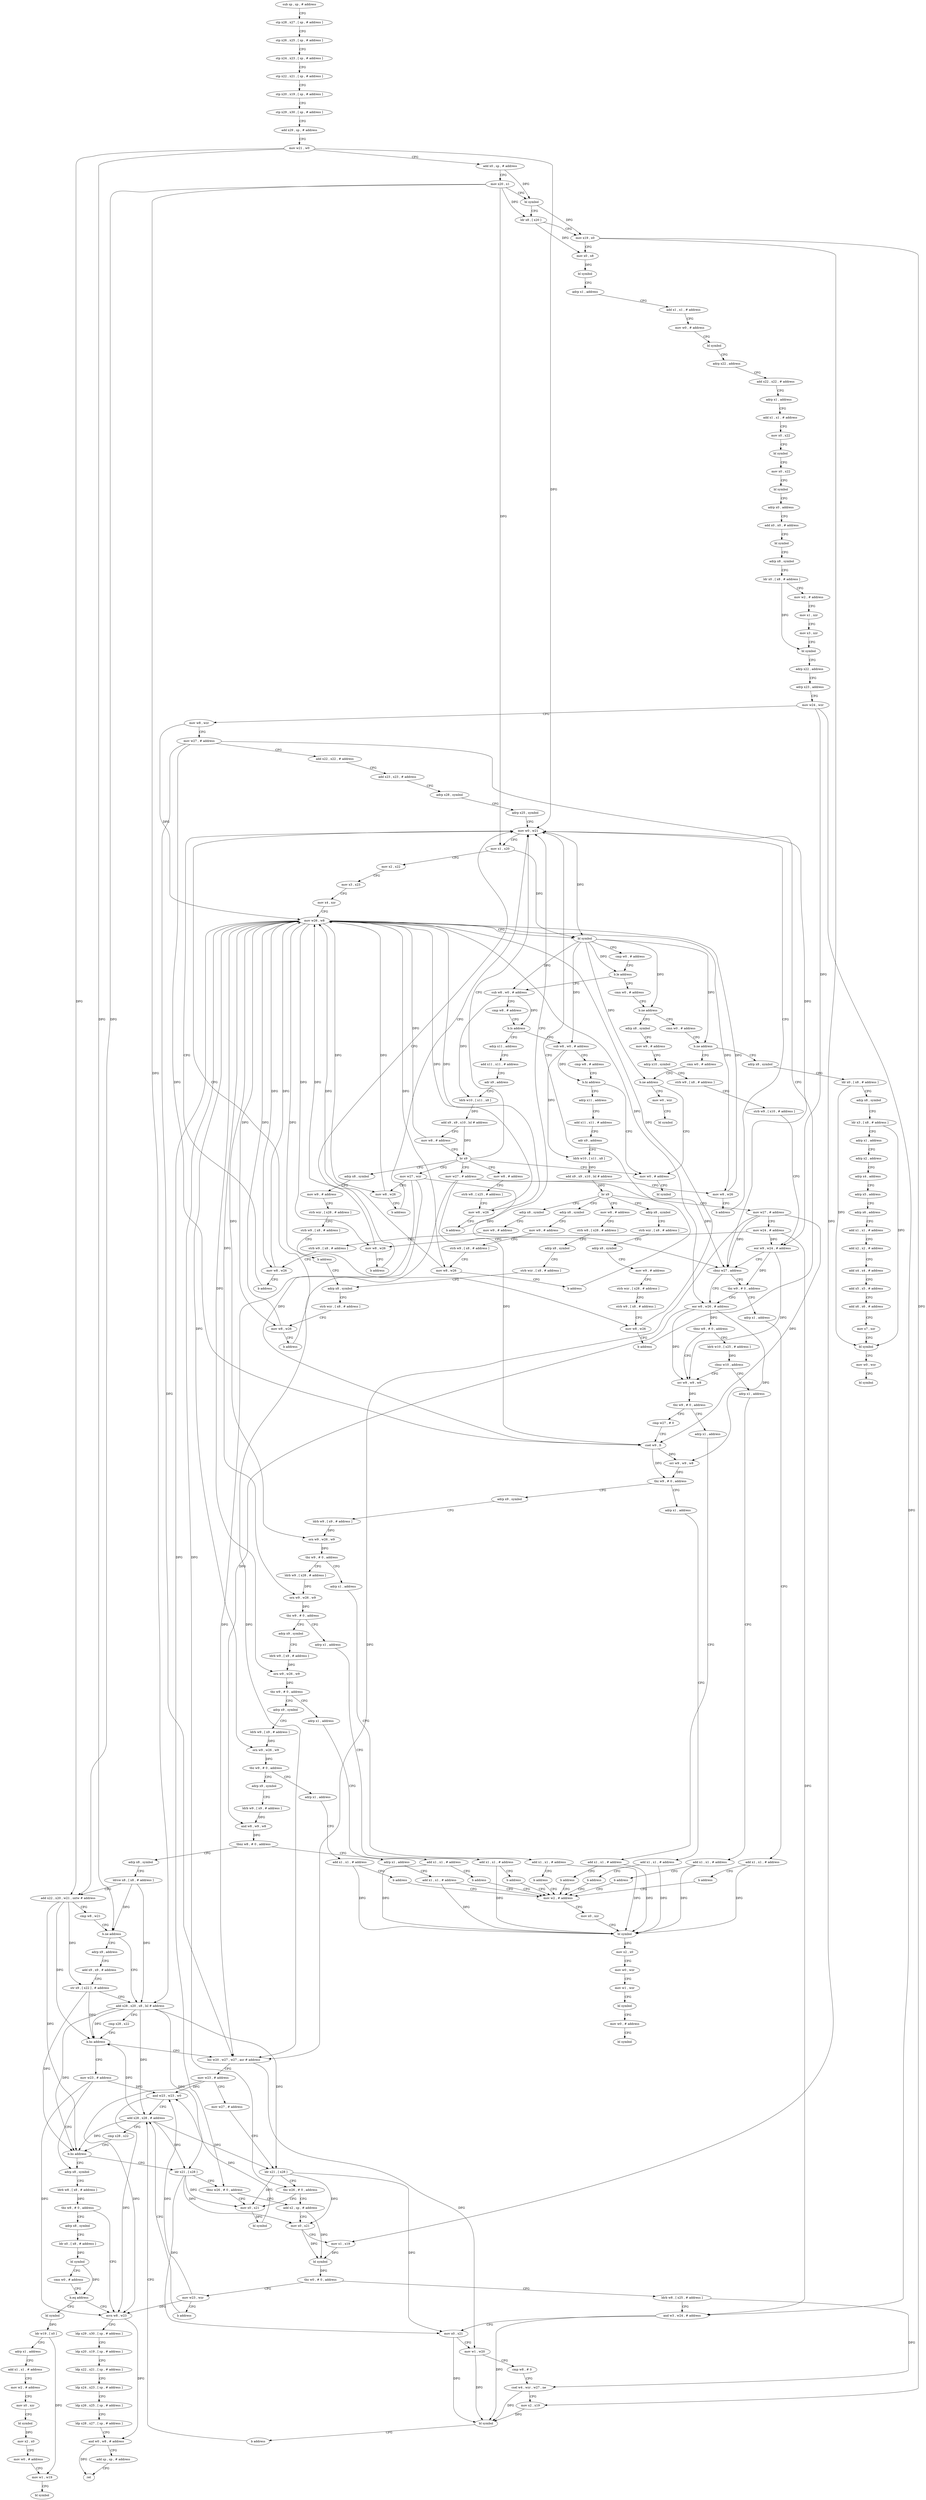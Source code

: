 digraph "func" {
"4201224" [label = "sub sp , sp , # address" ]
"4201228" [label = "stp x28 , x27 , [ sp , # address ]" ]
"4201232" [label = "stp x26 , x25 , [ sp , # address ]" ]
"4201236" [label = "stp x24 , x23 , [ sp , # address ]" ]
"4201240" [label = "stp x22 , x21 , [ sp , # address ]" ]
"4201244" [label = "stp x20 , x19 , [ sp , # address ]" ]
"4201248" [label = "stp x29 , x30 , [ sp , # address ]" ]
"4201252" [label = "add x29 , sp , # address" ]
"4201256" [label = "mov w21 , w0" ]
"4201260" [label = "add x0 , sp , # address" ]
"4201264" [label = "mov x20 , x1" ]
"4201268" [label = "bl symbol" ]
"4201272" [label = "ldr x8 , [ x20 ]" ]
"4201276" [label = "mov x19 , x0" ]
"4201280" [label = "mov x0 , x8" ]
"4201284" [label = "bl symbol" ]
"4201288" [label = "adrp x1 , address" ]
"4201292" [label = "add x1 , x1 , # address" ]
"4201296" [label = "mov w0 , # address" ]
"4201300" [label = "bl symbol" ]
"4201304" [label = "adrp x22 , address" ]
"4201308" [label = "add x22 , x22 , # address" ]
"4201312" [label = "adrp x1 , address" ]
"4201316" [label = "add x1 , x1 , # address" ]
"4201320" [label = "mov x0 , x22" ]
"4201324" [label = "bl symbol" ]
"4201328" [label = "mov x0 , x22" ]
"4201332" [label = "bl symbol" ]
"4201336" [label = "adrp x0 , address" ]
"4201340" [label = "add x0 , x0 , # address" ]
"4201344" [label = "bl symbol" ]
"4201348" [label = "adrp x8 , symbol" ]
"4201352" [label = "ldr x0 , [ x8 , # address ]" ]
"4201356" [label = "mov w2 , # address" ]
"4201360" [label = "mov x1 , xzr" ]
"4201364" [label = "mov x3 , xzr" ]
"4201368" [label = "bl symbol" ]
"4201372" [label = "adrp x22 , address" ]
"4201376" [label = "adrp x23 , address" ]
"4201380" [label = "mov w24 , wzr" ]
"4201384" [label = "mov w8 , wzr" ]
"4201388" [label = "mov w27 , # address" ]
"4201392" [label = "add x22 , x22 , # address" ]
"4201396" [label = "add x23 , x23 , # address" ]
"4201400" [label = "adrp x28 , symbol" ]
"4201404" [label = "adrp x25 , symbol" ]
"4201408" [label = "mov w0 , w21" ]
"4201700" [label = "cmn w0 , # address" ]
"4201704" [label = "b.ne address" ]
"4202092" [label = "cmn w0 , # address" ]
"4201708" [label = "adrp x8 , symbol" ]
"4201444" [label = "sub w8 , w0 , # address" ]
"4201448" [label = "cmp w8 , # address" ]
"4201452" [label = "b.ls address" ]
"4201512" [label = "adrp x11 , address" ]
"4201456" [label = "sub w8 , w0 , # address" ]
"4202096" [label = "b.ne address" ]
"4202172" [label = "cmn w0 , # address" ]
"4202100" [label = "adrp x8 , symbol" ]
"4201712" [label = "mov w9 , # address" ]
"4201716" [label = "adrp x10 , symbol" ]
"4201720" [label = "strb w9 , [ x8 , # address ]" ]
"4201724" [label = "strb w9 , [ x10 , # address ]" ]
"4201728" [label = "eor w9 , w24 , # address" ]
"4201732" [label = "cbnz w27 , address" ]
"4201740" [label = "eor w8 , w26 , # address" ]
"4201736" [label = "tbz w9 , # 0 , address" ]
"4201516" [label = "add x11 , x11 , # address" ]
"4201520" [label = "adr x9 , address" ]
"4201524" [label = "ldrb w10 , [ x11 , x8 ]" ]
"4201528" [label = "add x9 , x9 , x10 , lsl # address" ]
"4201532" [label = "mov w8 , # address" ]
"4201536" [label = "br x9" ]
"4201540" [label = "mov w27 , # address" ]
"4201568" [label = "mov w8 , # address" ]
"4201584" [label = "mov w27 , wzr" ]
"4201648" [label = "adrp x8 , symbol" ]
"4202188" [label = "mov w0 , # address" ]
"4201460" [label = "cmp w8 , # address" ]
"4201464" [label = "b.hi address" ]
"4201468" [label = "adrp x11 , address" ]
"4202176" [label = "b.ne address" ]
"4202180" [label = "mov w0 , wzr" ]
"4202104" [label = "ldr x0 , [ x8 , # address ]" ]
"4202108" [label = "adrp x8 , symbol" ]
"4202112" [label = "ldr x3 , [ x8 , # address ]" ]
"4202116" [label = "adrp x1 , address" ]
"4202120" [label = "adrp x2 , address" ]
"4202124" [label = "adrp x4 , address" ]
"4202128" [label = "adrp x5 , address" ]
"4202132" [label = "adrp x6 , address" ]
"4202136" [label = "add x1 , x1 , # address" ]
"4202140" [label = "add x2 , x2 , # address" ]
"4202144" [label = "add x4 , x4 , # address" ]
"4202148" [label = "add x5 , x5 , # address" ]
"4202152" [label = "add x6 , x6 , # address" ]
"4202156" [label = "mov x7 , xzr" ]
"4202160" [label = "bl symbol" ]
"4202164" [label = "mov w0 , wzr" ]
"4202168" [label = "bl symbol" ]
"4201744" [label = "tbnz w8 , # 0 , address" ]
"4201756" [label = "orr w9 , w9 , w8" ]
"4201748" [label = "ldrb w10 , [ x25 , # address ]" ]
"4202196" [label = "adrp x1 , address" ]
"4201412" [label = "mov x1 , x20" ]
"4201416" [label = "mov x2 , x22" ]
"4201420" [label = "mov x3 , x23" ]
"4201424" [label = "mov x4 , xzr" ]
"4201428" [label = "mov w26 , w8" ]
"4201432" [label = "bl symbol" ]
"4201436" [label = "cmp w0 , # address" ]
"4201440" [label = "b.le address" ]
"4201544" [label = "mov w8 , w26" ]
"4201548" [label = "b address" ]
"4201572" [label = "strb w8 , [ x25 , # address ]" ]
"4201576" [label = "mov w8 , w26" ]
"4201580" [label = "b address" ]
"4201588" [label = "mov w8 , w26" ]
"4201592" [label = "b address" ]
"4201652" [label = "mov w9 , # address" ]
"4201656" [label = "strb wzr , [ x28 , # address ]" ]
"4201660" [label = "strb w9 , [ x8 , # address ]" ]
"4201664" [label = "b address" ]
"4201684" [label = "adrp x8 , symbol" ]
"4202192" [label = "bl symbol" ]
"4201472" [label = "add x11 , x11 , # address" ]
"4201476" [label = "adr x9 , address" ]
"4201480" [label = "ldrb w10 , [ x11 , x8 ]" ]
"4201484" [label = "add x9 , x9 , x10 , lsl # address" ]
"4201488" [label = "br x9" ]
"4201492" [label = "adrp x8 , symbol" ]
"4201552" [label = "mov w27 , # address" ]
"4201596" [label = "adrp x8 , symbol" ]
"4201628" [label = "adrp x8 , symbol" ]
"4201668" [label = "mov w8 , # address" ]
"4202184" [label = "bl symbol" ]
"4201760" [label = "tbz w9 , # 0 , address" ]
"4202220" [label = "adrp x1 , address" ]
"4201764" [label = "cmp w27 , # 0" ]
"4201752" [label = "cbnz w10 , address" ]
"4202208" [label = "adrp x1 , address" ]
"4202200" [label = "add x1 , x1 , # address" ]
"4202204" [label = "b address" ]
"4202300" [label = "mov w2 , # address" ]
"4201688" [label = "strb wzr , [ x8 , # address ]" ]
"4201692" [label = "mov w8 , w26" ]
"4201696" [label = "b address" ]
"4201496" [label = "mov w9 , # address" ]
"4201500" [label = "strb w9 , [ x8 , # address ]" ]
"4201504" [label = "mov w8 , w26" ]
"4201508" [label = "b address" ]
"4201556" [label = "mov w24 , # address" ]
"4201560" [label = "mov w8 , w26" ]
"4201564" [label = "b address" ]
"4201600" [label = "strb wzr , [ x8 , # address ]" ]
"4201604" [label = "adrp x8 , symbol" ]
"4201608" [label = "mov w9 , # address" ]
"4201612" [label = "strb wzr , [ x28 , # address ]" ]
"4201616" [label = "strb w9 , [ x8 , # address ]" ]
"4201620" [label = "mov w8 , w26" ]
"4201624" [label = "b address" ]
"4201632" [label = "mov w9 , # address" ]
"4201636" [label = "strb w9 , [ x8 , # address ]" ]
"4201640" [label = "mov w8 , w26" ]
"4201644" [label = "b address" ]
"4201672" [label = "strb w8 , [ x28 , # address ]" ]
"4201676" [label = "adrp x8 , symbol" ]
"4201680" [label = "strb wzr , [ x8 , # address ]" ]
"4202224" [label = "add x1 , x1 , # address" ]
"4202228" [label = "b address" ]
"4201768" [label = "cset w9 , lt" ]
"4201772" [label = "orr w9 , w9 , w8" ]
"4201776" [label = "tbz w9 , # 0 , address" ]
"4202232" [label = "adrp x1 , address" ]
"4201780" [label = "adrp x9 , symbol" ]
"4202212" [label = "add x1 , x1 , # address" ]
"4202216" [label = "b address" ]
"4202304" [label = "mov x0 , xzr" ]
"4202308" [label = "bl symbol" ]
"4202312" [label = "mov x2 , x0" ]
"4202316" [label = "mov w0 , wzr" ]
"4202320" [label = "mov w1 , wzr" ]
"4202324" [label = "bl symbol" ]
"4202328" [label = "mov w0 , # address" ]
"4202332" [label = "bl symbol" ]
"4202236" [label = "add x1 , x1 , # address" ]
"4202240" [label = "b address" ]
"4201784" [label = "ldrb w9 , [ x9 , # address ]" ]
"4201788" [label = "orn w9 , w26 , w9" ]
"4201792" [label = "tbz w9 , # 0 , address" ]
"4202244" [label = "adrp x1 , address" ]
"4201796" [label = "ldrb w9 , [ x28 , # address ]" ]
"4202248" [label = "add x1 , x1 , # address" ]
"4202252" [label = "b address" ]
"4201800" [label = "orn w9 , w26 , w9" ]
"4201804" [label = "tbz w9 , # 0 , address" ]
"4202256" [label = "adrp x1 , address" ]
"4201808" [label = "adrp x9 , symbol" ]
"4202260" [label = "add x1 , x1 , # address" ]
"4202264" [label = "b address" ]
"4201812" [label = "ldrb w9 , [ x9 , # address ]" ]
"4201816" [label = "orn w9 , w26 , w9" ]
"4201820" [label = "tbz w9 , # 0 , address" ]
"4202268" [label = "adrp x1 , address" ]
"4201824" [label = "adrp x9 , symbol" ]
"4202272" [label = "add x1 , x1 , # address" ]
"4202276" [label = "b address" ]
"4201828" [label = "ldrb w9 , [ x9 , # address ]" ]
"4201832" [label = "orn w9 , w26 , w9" ]
"4201836" [label = "tbz w9 , # 0 , address" ]
"4202280" [label = "adrp x1 , address" ]
"4201840" [label = "adrp x9 , symbol" ]
"4202284" [label = "add x1 , x1 , # address" ]
"4202288" [label = "b address" ]
"4201844" [label = "ldrb w9 , [ x9 , # address ]" ]
"4201848" [label = "and w8 , w9 , w8" ]
"4201852" [label = "tbnz w8 , # 0 , address" ]
"4202292" [label = "adrp x1 , address" ]
"4201856" [label = "adrp x8 , symbol" ]
"4202296" [label = "add x1 , x1 , # address" ]
"4201860" [label = "ldrsw x8 , [ x8 , # address ]" ]
"4201864" [label = "add x22 , x20 , w21 , sxtw # address" ]
"4201868" [label = "cmp w8 , w21" ]
"4201872" [label = "b.ne address" ]
"4201888" [label = "add x28 , x20 , x8 , lsl # address" ]
"4201876" [label = "adrp x9 , address" ]
"4201892" [label = "cmp x28 , x22" ]
"4201896" [label = "b.hs address" ]
"4202016" [label = "mov w23 , # address" ]
"4201900" [label = "bic w20 , w27 , w27 , asr # address" ]
"4201880" [label = "add x9 , x9 , # address" ]
"4201884" [label = "str x9 , [ x22 ] , # address" ]
"4202020" [label = "adrp x8 , symbol" ]
"4201904" [label = "mov w23 , # address" ]
"4201908" [label = "mov w27 , # address" ]
"4201912" [label = "ldr x21 , [ x28 ]" ]
"4201916" [label = "tbz w26 , # 0 , address" ]
"4201952" [label = "add x2 , sp , # address" ]
"4201920" [label = "mov x0 , x21" ]
"4202052" [label = "mvn w8 , w23" ]
"4202056" [label = "ldp x29 , x30 , [ sp , # address ]" ]
"4202060" [label = "ldp x20 , x19 , [ sp , # address ]" ]
"4202064" [label = "ldp x22 , x21 , [ sp , # address ]" ]
"4202068" [label = "ldp x24 , x23 , [ sp , # address ]" ]
"4202072" [label = "ldp x26 , x25 , [ sp , # address ]" ]
"4202076" [label = "ldp x28 , x27 , [ sp , # address ]" ]
"4202080" [label = "and w0 , w8 , # address" ]
"4202084" [label = "add sp , sp , # address" ]
"4202088" [label = "ret" ]
"4202032" [label = "adrp x8 , symbol" ]
"4202036" [label = "ldr x0 , [ x8 , # address ]" ]
"4202040" [label = "bl symbol" ]
"4202044" [label = "cmn w0 , # address" ]
"4202048" [label = "b.eq address" ]
"4202336" [label = "bl symbol" ]
"4201956" [label = "mov x0 , x21" ]
"4201960" [label = "mov x1 , x19" ]
"4201964" [label = "bl symbol" ]
"4201968" [label = "tbz w0 , # 0 , address" ]
"4202008" [label = "mov w23 , wzr" ]
"4201972" [label = "ldrb w8 , [ x25 , # address ]" ]
"4201924" [label = "bl symbol" ]
"4201928" [label = "and w23 , w23 , w0" ]
"4201932" [label = "add x28 , x28 , # address" ]
"4202340" [label = "ldr w19 , [ x0 ]" ]
"4202344" [label = "adrp x1 , address" ]
"4202348" [label = "add x1 , x1 , # address" ]
"4202352" [label = "mov w2 , # address" ]
"4202356" [label = "mov x0 , xzr" ]
"4202360" [label = "bl symbol" ]
"4202364" [label = "mov x2 , x0" ]
"4202368" [label = "mov w0 , # address" ]
"4202372" [label = "mov w1 , w19" ]
"4202376" [label = "bl symbol" ]
"4202012" [label = "b address" ]
"4201976" [label = "and w3 , w24 , # address" ]
"4201980" [label = "mov x0 , x21" ]
"4201984" [label = "mov w1 , w20" ]
"4201988" [label = "cmp w8 , # 0" ]
"4201992" [label = "csel w4 , wzr , w27 , ne" ]
"4201996" [label = "mov x2 , x19" ]
"4202000" [label = "bl symbol" ]
"4202004" [label = "b address" ]
"4202024" [label = "ldrb w8 , [ x8 , # address ]" ]
"4202028" [label = "tbz w8 , # 0 , address" ]
"4201944" [label = "ldr x21 , [ x28 ]" ]
"4201948" [label = "tbnz w26 , # 0 , address" ]
"4201936" [label = "cmp x28 , x22" ]
"4201940" [label = "b.hs address" ]
"4201224" -> "4201228" [ label = "CFG" ]
"4201228" -> "4201232" [ label = "CFG" ]
"4201232" -> "4201236" [ label = "CFG" ]
"4201236" -> "4201240" [ label = "CFG" ]
"4201240" -> "4201244" [ label = "CFG" ]
"4201244" -> "4201248" [ label = "CFG" ]
"4201248" -> "4201252" [ label = "CFG" ]
"4201252" -> "4201256" [ label = "CFG" ]
"4201256" -> "4201260" [ label = "CFG" ]
"4201256" -> "4201408" [ label = "DFG" ]
"4201256" -> "4201864" [ label = "DFG" ]
"4201256" -> "4201872" [ label = "DFG" ]
"4201260" -> "4201264" [ label = "CFG" ]
"4201260" -> "4201268" [ label = "DFG" ]
"4201264" -> "4201268" [ label = "CFG" ]
"4201264" -> "4201272" [ label = "DFG" ]
"4201264" -> "4201412" [ label = "DFG" ]
"4201264" -> "4201864" [ label = "DFG" ]
"4201264" -> "4201888" [ label = "DFG" ]
"4201268" -> "4201272" [ label = "CFG" ]
"4201268" -> "4201276" [ label = "DFG" ]
"4201272" -> "4201276" [ label = "CFG" ]
"4201272" -> "4201280" [ label = "DFG" ]
"4201276" -> "4201280" [ label = "CFG" ]
"4201276" -> "4201960" [ label = "DFG" ]
"4201276" -> "4201996" [ label = "DFG" ]
"4201280" -> "4201284" [ label = "DFG" ]
"4201284" -> "4201288" [ label = "CFG" ]
"4201288" -> "4201292" [ label = "CFG" ]
"4201292" -> "4201296" [ label = "CFG" ]
"4201296" -> "4201300" [ label = "CFG" ]
"4201300" -> "4201304" [ label = "CFG" ]
"4201304" -> "4201308" [ label = "CFG" ]
"4201308" -> "4201312" [ label = "CFG" ]
"4201312" -> "4201316" [ label = "CFG" ]
"4201316" -> "4201320" [ label = "CFG" ]
"4201320" -> "4201324" [ label = "CFG" ]
"4201324" -> "4201328" [ label = "CFG" ]
"4201328" -> "4201332" [ label = "CFG" ]
"4201332" -> "4201336" [ label = "CFG" ]
"4201336" -> "4201340" [ label = "CFG" ]
"4201340" -> "4201344" [ label = "CFG" ]
"4201344" -> "4201348" [ label = "CFG" ]
"4201348" -> "4201352" [ label = "CFG" ]
"4201352" -> "4201356" [ label = "CFG" ]
"4201352" -> "4201368" [ label = "DFG" ]
"4201356" -> "4201360" [ label = "CFG" ]
"4201360" -> "4201364" [ label = "CFG" ]
"4201364" -> "4201368" [ label = "CFG" ]
"4201368" -> "4201372" [ label = "CFG" ]
"4201372" -> "4201376" [ label = "CFG" ]
"4201376" -> "4201380" [ label = "CFG" ]
"4201380" -> "4201384" [ label = "CFG" ]
"4201380" -> "4201728" [ label = "DFG" ]
"4201380" -> "4201976" [ label = "DFG" ]
"4201384" -> "4201388" [ label = "CFG" ]
"4201384" -> "4201428" [ label = "DFG" ]
"4201388" -> "4201392" [ label = "CFG" ]
"4201388" -> "4201732" [ label = "DFG" ]
"4201388" -> "4201768" [ label = "DFG" ]
"4201388" -> "4201900" [ label = "DFG" ]
"4201392" -> "4201396" [ label = "CFG" ]
"4201396" -> "4201400" [ label = "CFG" ]
"4201400" -> "4201404" [ label = "CFG" ]
"4201404" -> "4201408" [ label = "CFG" ]
"4201408" -> "4201412" [ label = "CFG" ]
"4201408" -> "4201432" [ label = "DFG" ]
"4201700" -> "4201704" [ label = "CFG" ]
"4201704" -> "4202092" [ label = "CFG" ]
"4201704" -> "4201708" [ label = "CFG" ]
"4202092" -> "4202096" [ label = "CFG" ]
"4201708" -> "4201712" [ label = "CFG" ]
"4201444" -> "4201448" [ label = "CFG" ]
"4201444" -> "4201452" [ label = "DFG" ]
"4201444" -> "4201524" [ label = "DFG" ]
"4201448" -> "4201452" [ label = "CFG" ]
"4201452" -> "4201512" [ label = "CFG" ]
"4201452" -> "4201456" [ label = "CFG" ]
"4201512" -> "4201516" [ label = "CFG" ]
"4201456" -> "4201460" [ label = "CFG" ]
"4201456" -> "4201464" [ label = "DFG" ]
"4201456" -> "4201480" [ label = "DFG" ]
"4202096" -> "4202172" [ label = "CFG" ]
"4202096" -> "4202100" [ label = "CFG" ]
"4202172" -> "4202176" [ label = "CFG" ]
"4202100" -> "4202104" [ label = "CFG" ]
"4201712" -> "4201716" [ label = "CFG" ]
"4201716" -> "4201720" [ label = "CFG" ]
"4201720" -> "4201724" [ label = "CFG" ]
"4201724" -> "4201728" [ label = "CFG" ]
"4201728" -> "4201732" [ label = "CFG" ]
"4201728" -> "4201736" [ label = "DFG" ]
"4201728" -> "4201756" [ label = "DFG" ]
"4201732" -> "4201740" [ label = "CFG" ]
"4201732" -> "4201736" [ label = "CFG" ]
"4201740" -> "4201744" [ label = "DFG" ]
"4201740" -> "4201756" [ label = "DFG" ]
"4201740" -> "4201772" [ label = "DFG" ]
"4201740" -> "4201848" [ label = "DFG" ]
"4201736" -> "4202196" [ label = "CFG" ]
"4201736" -> "4201740" [ label = "CFG" ]
"4201516" -> "4201520" [ label = "CFG" ]
"4201520" -> "4201524" [ label = "CFG" ]
"4201524" -> "4201528" [ label = "DFG" ]
"4201528" -> "4201532" [ label = "CFG" ]
"4201528" -> "4201536" [ label = "DFG" ]
"4201532" -> "4201536" [ label = "CFG" ]
"4201532" -> "4201428" [ label = "DFG" ]
"4201536" -> "4201408" [ label = "CFG" ]
"4201536" -> "4201540" [ label = "CFG" ]
"4201536" -> "4201568" [ label = "CFG" ]
"4201536" -> "4201584" [ label = "CFG" ]
"4201536" -> "4201648" [ label = "CFG" ]
"4201536" -> "4202188" [ label = "CFG" ]
"4201540" -> "4201544" [ label = "CFG" ]
"4201540" -> "4201732" [ label = "DFG" ]
"4201540" -> "4201768" [ label = "DFG" ]
"4201540" -> "4201900" [ label = "DFG" ]
"4201568" -> "4201572" [ label = "CFG" ]
"4201584" -> "4201588" [ label = "CFG" ]
"4201584" -> "4201732" [ label = "DFG" ]
"4201584" -> "4201768" [ label = "DFG" ]
"4201584" -> "4201900" [ label = "DFG" ]
"4201648" -> "4201652" [ label = "CFG" ]
"4202188" -> "4202192" [ label = "CFG" ]
"4201460" -> "4201464" [ label = "CFG" ]
"4201464" -> "4202188" [ label = "CFG" ]
"4201464" -> "4201468" [ label = "CFG" ]
"4201468" -> "4201472" [ label = "CFG" ]
"4202176" -> "4202188" [ label = "CFG" ]
"4202176" -> "4202180" [ label = "CFG" ]
"4202180" -> "4202184" [ label = "CFG" ]
"4202104" -> "4202108" [ label = "CFG" ]
"4202104" -> "4202160" [ label = "DFG" ]
"4202108" -> "4202112" [ label = "CFG" ]
"4202112" -> "4202116" [ label = "CFG" ]
"4202112" -> "4202160" [ label = "DFG" ]
"4202116" -> "4202120" [ label = "CFG" ]
"4202120" -> "4202124" [ label = "CFG" ]
"4202124" -> "4202128" [ label = "CFG" ]
"4202128" -> "4202132" [ label = "CFG" ]
"4202132" -> "4202136" [ label = "CFG" ]
"4202136" -> "4202140" [ label = "CFG" ]
"4202140" -> "4202144" [ label = "CFG" ]
"4202144" -> "4202148" [ label = "CFG" ]
"4202148" -> "4202152" [ label = "CFG" ]
"4202152" -> "4202156" [ label = "CFG" ]
"4202156" -> "4202160" [ label = "CFG" ]
"4202160" -> "4202164" [ label = "CFG" ]
"4202164" -> "4202168" [ label = "CFG" ]
"4201744" -> "4201756" [ label = "CFG" ]
"4201744" -> "4201748" [ label = "CFG" ]
"4201756" -> "4201760" [ label = "DFG" ]
"4201748" -> "4201752" [ label = "DFG" ]
"4202196" -> "4202200" [ label = "CFG" ]
"4201412" -> "4201416" [ label = "CFG" ]
"4201412" -> "4201432" [ label = "DFG" ]
"4201416" -> "4201420" [ label = "CFG" ]
"4201420" -> "4201424" [ label = "CFG" ]
"4201424" -> "4201428" [ label = "CFG" ]
"4201428" -> "4201432" [ label = "CFG" ]
"4201428" -> "4201740" [ label = "DFG" ]
"4201428" -> "4201544" [ label = "DFG" ]
"4201428" -> "4201576" [ label = "DFG" ]
"4201428" -> "4201588" [ label = "DFG" ]
"4201428" -> "4201692" [ label = "DFG" ]
"4201428" -> "4201504" [ label = "DFG" ]
"4201428" -> "4201560" [ label = "DFG" ]
"4201428" -> "4201620" [ label = "DFG" ]
"4201428" -> "4201640" [ label = "DFG" ]
"4201428" -> "4201788" [ label = "DFG" ]
"4201428" -> "4201800" [ label = "DFG" ]
"4201428" -> "4201816" [ label = "DFG" ]
"4201428" -> "4201832" [ label = "DFG" ]
"4201428" -> "4201916" [ label = "DFG" ]
"4201428" -> "4201948" [ label = "DFG" ]
"4201432" -> "4201436" [ label = "CFG" ]
"4201432" -> "4201440" [ label = "DFG" ]
"4201432" -> "4201704" [ label = "DFG" ]
"4201432" -> "4201444" [ label = "DFG" ]
"4201432" -> "4202096" [ label = "DFG" ]
"4201432" -> "4201456" [ label = "DFG" ]
"4201432" -> "4202176" [ label = "DFG" ]
"4201436" -> "4201440" [ label = "CFG" ]
"4201440" -> "4201700" [ label = "CFG" ]
"4201440" -> "4201444" [ label = "CFG" ]
"4201544" -> "4201548" [ label = "CFG" ]
"4201544" -> "4201428" [ label = "DFG" ]
"4201548" -> "4201408" [ label = "CFG" ]
"4201572" -> "4201576" [ label = "CFG" ]
"4201576" -> "4201580" [ label = "CFG" ]
"4201576" -> "4201428" [ label = "DFG" ]
"4201580" -> "4201408" [ label = "CFG" ]
"4201588" -> "4201592" [ label = "CFG" ]
"4201588" -> "4201428" [ label = "DFG" ]
"4201592" -> "4201408" [ label = "CFG" ]
"4201652" -> "4201656" [ label = "CFG" ]
"4201656" -> "4201660" [ label = "CFG" ]
"4201660" -> "4201664" [ label = "CFG" ]
"4201664" -> "4201684" [ label = "CFG" ]
"4201684" -> "4201688" [ label = "CFG" ]
"4201472" -> "4201476" [ label = "CFG" ]
"4201476" -> "4201480" [ label = "CFG" ]
"4201480" -> "4201484" [ label = "DFG" ]
"4201484" -> "4201488" [ label = "DFG" ]
"4201488" -> "4201492" [ label = "CFG" ]
"4201488" -> "4201552" [ label = "CFG" ]
"4201488" -> "4201596" [ label = "CFG" ]
"4201488" -> "4201628" [ label = "CFG" ]
"4201488" -> "4201668" [ label = "CFG" ]
"4201492" -> "4201496" [ label = "CFG" ]
"4201552" -> "4201556" [ label = "CFG" ]
"4201552" -> "4201732" [ label = "DFG" ]
"4201552" -> "4201768" [ label = "DFG" ]
"4201552" -> "4201900" [ label = "DFG" ]
"4201596" -> "4201600" [ label = "CFG" ]
"4201628" -> "4201632" [ label = "CFG" ]
"4201668" -> "4201672" [ label = "CFG" ]
"4201760" -> "4202220" [ label = "CFG" ]
"4201760" -> "4201764" [ label = "CFG" ]
"4202220" -> "4202224" [ label = "CFG" ]
"4201764" -> "4201768" [ label = "CFG" ]
"4201752" -> "4202208" [ label = "CFG" ]
"4201752" -> "4201756" [ label = "CFG" ]
"4202208" -> "4202212" [ label = "CFG" ]
"4202200" -> "4202204" [ label = "CFG" ]
"4202200" -> "4202308" [ label = "DFG" ]
"4202204" -> "4202300" [ label = "CFG" ]
"4202300" -> "4202304" [ label = "CFG" ]
"4201688" -> "4201692" [ label = "CFG" ]
"4201692" -> "4201696" [ label = "CFG" ]
"4201692" -> "4201428" [ label = "DFG" ]
"4201696" -> "4201408" [ label = "CFG" ]
"4201496" -> "4201500" [ label = "CFG" ]
"4201500" -> "4201504" [ label = "CFG" ]
"4201504" -> "4201508" [ label = "CFG" ]
"4201504" -> "4201428" [ label = "DFG" ]
"4201508" -> "4201408" [ label = "CFG" ]
"4201556" -> "4201560" [ label = "CFG" ]
"4201556" -> "4201728" [ label = "DFG" ]
"4201556" -> "4201976" [ label = "DFG" ]
"4201560" -> "4201564" [ label = "CFG" ]
"4201560" -> "4201428" [ label = "DFG" ]
"4201564" -> "4201408" [ label = "CFG" ]
"4201600" -> "4201604" [ label = "CFG" ]
"4201604" -> "4201608" [ label = "CFG" ]
"4201608" -> "4201612" [ label = "CFG" ]
"4201612" -> "4201616" [ label = "CFG" ]
"4201616" -> "4201620" [ label = "CFG" ]
"4201620" -> "4201624" [ label = "CFG" ]
"4201620" -> "4201428" [ label = "DFG" ]
"4201624" -> "4201408" [ label = "CFG" ]
"4201632" -> "4201636" [ label = "CFG" ]
"4201636" -> "4201640" [ label = "CFG" ]
"4201640" -> "4201644" [ label = "CFG" ]
"4201640" -> "4201428" [ label = "DFG" ]
"4201644" -> "4201408" [ label = "CFG" ]
"4201672" -> "4201676" [ label = "CFG" ]
"4201676" -> "4201680" [ label = "CFG" ]
"4201680" -> "4201684" [ label = "CFG" ]
"4202224" -> "4202228" [ label = "CFG" ]
"4202224" -> "4202308" [ label = "DFG" ]
"4202228" -> "4202300" [ label = "CFG" ]
"4201768" -> "4201772" [ label = "DFG" ]
"4201768" -> "4201776" [ label = "DFG" ]
"4201772" -> "4201776" [ label = "DFG" ]
"4201776" -> "4202232" [ label = "CFG" ]
"4201776" -> "4201780" [ label = "CFG" ]
"4202232" -> "4202236" [ label = "CFG" ]
"4201780" -> "4201784" [ label = "CFG" ]
"4202212" -> "4202216" [ label = "CFG" ]
"4202212" -> "4202308" [ label = "DFG" ]
"4202216" -> "4202300" [ label = "CFG" ]
"4202304" -> "4202308" [ label = "CFG" ]
"4202308" -> "4202312" [ label = "DFG" ]
"4202312" -> "4202316" [ label = "CFG" ]
"4202316" -> "4202320" [ label = "CFG" ]
"4202320" -> "4202324" [ label = "CFG" ]
"4202324" -> "4202328" [ label = "CFG" ]
"4202328" -> "4202332" [ label = "CFG" ]
"4202236" -> "4202240" [ label = "CFG" ]
"4202236" -> "4202308" [ label = "DFG" ]
"4202240" -> "4202300" [ label = "CFG" ]
"4201784" -> "4201788" [ label = "DFG" ]
"4201788" -> "4201792" [ label = "DFG" ]
"4201792" -> "4202244" [ label = "CFG" ]
"4201792" -> "4201796" [ label = "CFG" ]
"4202244" -> "4202248" [ label = "CFG" ]
"4201796" -> "4201800" [ label = "DFG" ]
"4202248" -> "4202252" [ label = "CFG" ]
"4202248" -> "4202308" [ label = "DFG" ]
"4202252" -> "4202300" [ label = "CFG" ]
"4201800" -> "4201804" [ label = "DFG" ]
"4201804" -> "4202256" [ label = "CFG" ]
"4201804" -> "4201808" [ label = "CFG" ]
"4202256" -> "4202260" [ label = "CFG" ]
"4201808" -> "4201812" [ label = "CFG" ]
"4202260" -> "4202264" [ label = "CFG" ]
"4202260" -> "4202308" [ label = "DFG" ]
"4202264" -> "4202300" [ label = "CFG" ]
"4201812" -> "4201816" [ label = "DFG" ]
"4201816" -> "4201820" [ label = "DFG" ]
"4201820" -> "4202268" [ label = "CFG" ]
"4201820" -> "4201824" [ label = "CFG" ]
"4202268" -> "4202272" [ label = "CFG" ]
"4201824" -> "4201828" [ label = "CFG" ]
"4202272" -> "4202276" [ label = "CFG" ]
"4202272" -> "4202308" [ label = "DFG" ]
"4202276" -> "4202300" [ label = "CFG" ]
"4201828" -> "4201832" [ label = "DFG" ]
"4201832" -> "4201836" [ label = "DFG" ]
"4201836" -> "4202280" [ label = "CFG" ]
"4201836" -> "4201840" [ label = "CFG" ]
"4202280" -> "4202284" [ label = "CFG" ]
"4201840" -> "4201844" [ label = "CFG" ]
"4202284" -> "4202288" [ label = "CFG" ]
"4202284" -> "4202308" [ label = "DFG" ]
"4202288" -> "4202300" [ label = "CFG" ]
"4201844" -> "4201848" [ label = "DFG" ]
"4201848" -> "4201852" [ label = "DFG" ]
"4201852" -> "4202292" [ label = "CFG" ]
"4201852" -> "4201856" [ label = "CFG" ]
"4202292" -> "4202296" [ label = "CFG" ]
"4201856" -> "4201860" [ label = "CFG" ]
"4202296" -> "4202300" [ label = "CFG" ]
"4202296" -> "4202308" [ label = "DFG" ]
"4201860" -> "4201864" [ label = "CFG" ]
"4201860" -> "4201872" [ label = "DFG" ]
"4201860" -> "4201888" [ label = "DFG" ]
"4201864" -> "4201868" [ label = "CFG" ]
"4201864" -> "4201896" [ label = "DFG" ]
"4201864" -> "4201884" [ label = "DFG" ]
"4201864" -> "4201940" [ label = "DFG" ]
"4201868" -> "4201872" [ label = "CFG" ]
"4201872" -> "4201888" [ label = "CFG" ]
"4201872" -> "4201876" [ label = "CFG" ]
"4201888" -> "4201892" [ label = "CFG" ]
"4201888" -> "4201896" [ label = "DFG" ]
"4201888" -> "4201912" [ label = "DFG" ]
"4201888" -> "4201932" [ label = "DFG" ]
"4201888" -> "4201940" [ label = "DFG" ]
"4201888" -> "4201944" [ label = "DFG" ]
"4201876" -> "4201880" [ label = "CFG" ]
"4201892" -> "4201896" [ label = "CFG" ]
"4201896" -> "4202016" [ label = "CFG" ]
"4201896" -> "4201900" [ label = "CFG" ]
"4202016" -> "4202020" [ label = "CFG" ]
"4202016" -> "4201928" [ label = "DFG" ]
"4202016" -> "4202052" [ label = "DFG" ]
"4201900" -> "4201904" [ label = "CFG" ]
"4201900" -> "4201984" [ label = "DFG" ]
"4201880" -> "4201884" [ label = "CFG" ]
"4201884" -> "4201888" [ label = "CFG" ]
"4201884" -> "4201896" [ label = "DFG" ]
"4201884" -> "4201940" [ label = "DFG" ]
"4202020" -> "4202024" [ label = "CFG" ]
"4201904" -> "4201908" [ label = "CFG" ]
"4201904" -> "4201928" [ label = "DFG" ]
"4201904" -> "4202052" [ label = "DFG" ]
"4201908" -> "4201912" [ label = "CFG" ]
"4201912" -> "4201916" [ label = "CFG" ]
"4201912" -> "4201956" [ label = "DFG" ]
"4201912" -> "4201920" [ label = "DFG" ]
"4201912" -> "4201980" [ label = "DFG" ]
"4201916" -> "4201952" [ label = "CFG" ]
"4201916" -> "4201920" [ label = "CFG" ]
"4201952" -> "4201956" [ label = "CFG" ]
"4201952" -> "4201964" [ label = "DFG" ]
"4201920" -> "4201924" [ label = "DFG" ]
"4202052" -> "4202056" [ label = "CFG" ]
"4202052" -> "4202080" [ label = "DFG" ]
"4202056" -> "4202060" [ label = "CFG" ]
"4202060" -> "4202064" [ label = "CFG" ]
"4202064" -> "4202068" [ label = "CFG" ]
"4202068" -> "4202072" [ label = "CFG" ]
"4202072" -> "4202076" [ label = "CFG" ]
"4202076" -> "4202080" [ label = "CFG" ]
"4202080" -> "4202084" [ label = "CFG" ]
"4202080" -> "4202088" [ label = "DFG" ]
"4202084" -> "4202088" [ label = "CFG" ]
"4202032" -> "4202036" [ label = "CFG" ]
"4202036" -> "4202040" [ label = "DFG" ]
"4202040" -> "4202044" [ label = "CFG" ]
"4202040" -> "4202048" [ label = "DFG" ]
"4202044" -> "4202048" [ label = "CFG" ]
"4202048" -> "4202336" [ label = "CFG" ]
"4202048" -> "4202052" [ label = "CFG" ]
"4202336" -> "4202340" [ label = "DFG" ]
"4201956" -> "4201960" [ label = "CFG" ]
"4201956" -> "4201964" [ label = "DFG" ]
"4201960" -> "4201964" [ label = "DFG" ]
"4201964" -> "4201968" [ label = "DFG" ]
"4201968" -> "4202008" [ label = "CFG" ]
"4201968" -> "4201972" [ label = "CFG" ]
"4202008" -> "4202012" [ label = "CFG" ]
"4202008" -> "4202052" [ label = "DFG" ]
"4202008" -> "4201928" [ label = "DFG" ]
"4201972" -> "4201976" [ label = "CFG" ]
"4201972" -> "4201992" [ label = "DFG" ]
"4201924" -> "4201928" [ label = "DFG" ]
"4201928" -> "4201932" [ label = "CFG" ]
"4201928" -> "4202052" [ label = "DFG" ]
"4201932" -> "4201936" [ label = "CFG" ]
"4201932" -> "4201912" [ label = "DFG" ]
"4201932" -> "4201896" [ label = "DFG" ]
"4201932" -> "4201940" [ label = "DFG" ]
"4201932" -> "4201944" [ label = "DFG" ]
"4202340" -> "4202344" [ label = "CFG" ]
"4202340" -> "4202372" [ label = "DFG" ]
"4202344" -> "4202348" [ label = "CFG" ]
"4202348" -> "4202352" [ label = "CFG" ]
"4202352" -> "4202356" [ label = "CFG" ]
"4202356" -> "4202360" [ label = "CFG" ]
"4202360" -> "4202364" [ label = "DFG" ]
"4202364" -> "4202368" [ label = "CFG" ]
"4202368" -> "4202372" [ label = "CFG" ]
"4202372" -> "4202376" [ label = "CFG" ]
"4202012" -> "4201932" [ label = "CFG" ]
"4201976" -> "4201980" [ label = "CFG" ]
"4201976" -> "4202000" [ label = "DFG" ]
"4201980" -> "4201984" [ label = "CFG" ]
"4201980" -> "4202000" [ label = "DFG" ]
"4201984" -> "4201988" [ label = "CFG" ]
"4201984" -> "4202000" [ label = "DFG" ]
"4201988" -> "4201992" [ label = "CFG" ]
"4201992" -> "4201996" [ label = "CFG" ]
"4201992" -> "4202000" [ label = "DFG" ]
"4201996" -> "4202000" [ label = "DFG" ]
"4202000" -> "4202004" [ label = "CFG" ]
"4202004" -> "4201932" [ label = "CFG" ]
"4202024" -> "4202028" [ label = "DFG" ]
"4202028" -> "4202052" [ label = "CFG" ]
"4202028" -> "4202032" [ label = "CFG" ]
"4201944" -> "4201948" [ label = "CFG" ]
"4201944" -> "4201956" [ label = "DFG" ]
"4201944" -> "4201920" [ label = "DFG" ]
"4201944" -> "4201980" [ label = "DFG" ]
"4201948" -> "4201920" [ label = "CFG" ]
"4201948" -> "4201952" [ label = "CFG" ]
"4201936" -> "4201940" [ label = "CFG" ]
"4201940" -> "4202020" [ label = "CFG" ]
"4201940" -> "4201944" [ label = "CFG" ]
}

